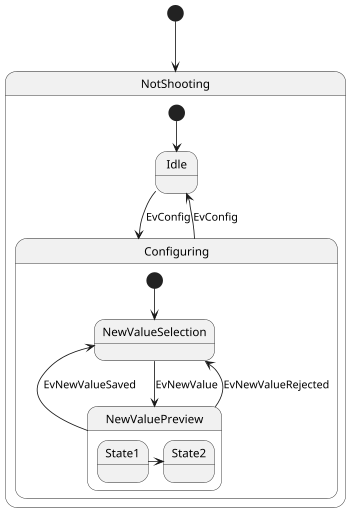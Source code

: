@startuml
scale 350 width

[*] --> NotShooting

state NotShooting {
    [*] --> Idle
    Idle --> Configuring : EvConfig
    Configuring --> Idle : EvConfig

    state Configuring {
        [*] --> NewValueSelection
        NewValueSelection --> NewValuePreview : EvNewValue
        NewValuePreview --> NewValueSelection : EvNewValueRejected
        NewValueSelection <-- NewValuePreview : EvNewValueSaved

        state NewValuePreview {
            State1 -> State2
        }
    }
}
@enduml